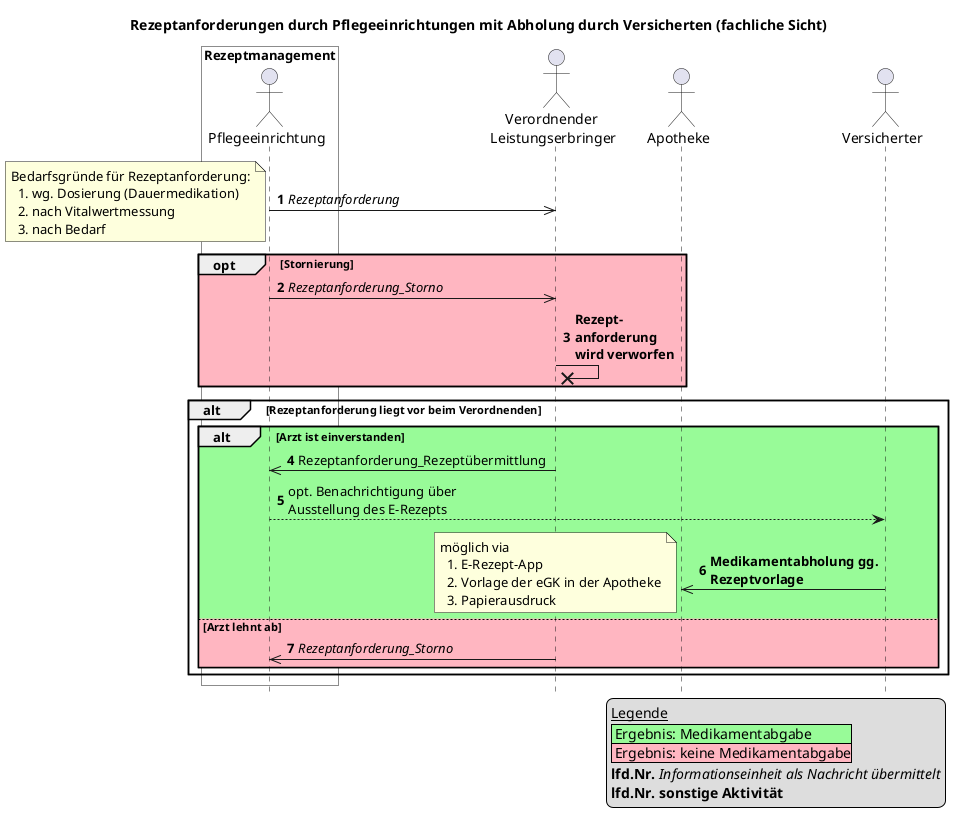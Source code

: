 @startuml


skinparam maxMessageSize 200

box "Rezeptmanagement" #White
    actor "Pflegeeinrichtung" as Pflegeeinrichtung
end box
actor "Verordnender \nLeistungserbringer" as Arztpraxis
actor Apotheke
actor Versicherter

title Rezeptanforderungen durch Pflegeeinrichtungen mit Abholung durch Versicherten (fachliche Sicht)
hide footbox
autonumber

legend bottom right
    __Legende__
    |<#PaleGreen> Ergebnis: Medikamentabgabe|
    |<#LightPink> Ergebnis: keine Medikamentabgabe|
    **lfd.Nr.** //Informationseinheit als Nachricht übermittelt//
    **lfd.Nr.** **sonstige Aktivität**
endlegend

Pflegeeinrichtung ->> Arztpraxis: //Rezeptanforderung//
note left
    Bedarfsgründe für Rezeptanforderung:
      1. wg. Dosierung (Dauermedikation)
      2. nach Vitalwertmessung
      3. nach Bedarf
end note

opt #LightPink Stornierung
    Pflegeeinrichtung ->> Arztpraxis: //Rezeptanforderung_Storno//
    Arztpraxis ->x Arztpraxis: **Rezept-**\n**anforderung** \n**wird verworfen**
end


alt Rezeptanforderung liegt vor beim Verordnenden
    alt #PaleGreen Arzt ist einverstanden 
        Arztpraxis ->> Pflegeeinrichtung: Rezeptanforderung_Rezeptübermittlung
        Pflegeeinrichtung --> Versicherter: opt. Benachrichtigung über Ausstellung des E-Rezepts
        Versicherter ->> Apotheke: **Medikamentabholung gg. Rezeptvorlage**
        note left
            möglich via
              1. E-Rezept-App
              2. Vorlage der eGK in der Apotheke
              3. Papierausdruck
        end note
    else #LightPink Arzt lehnt ab
        Arztpraxis ->> Pflegeeinrichtung: //Rezeptanforderung_Storno//
    end
end

@enduml